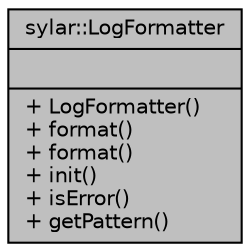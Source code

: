 digraph "sylar::LogFormatter"
{
 // LATEX_PDF_SIZE
  edge [fontname="Helvetica",fontsize="10",labelfontname="Helvetica",labelfontsize="10"];
  node [fontname="Helvetica",fontsize="10",shape=record];
  Node1 [label="{sylar::LogFormatter\n||+ LogFormatter()\l+ format()\l+ format()\l+ init()\l+ isError()\l+ getPattern()\l}",height=0.2,width=0.4,color="black", fillcolor="grey75", style="filled", fontcolor="black",tooltip="日志格式化"];
}
